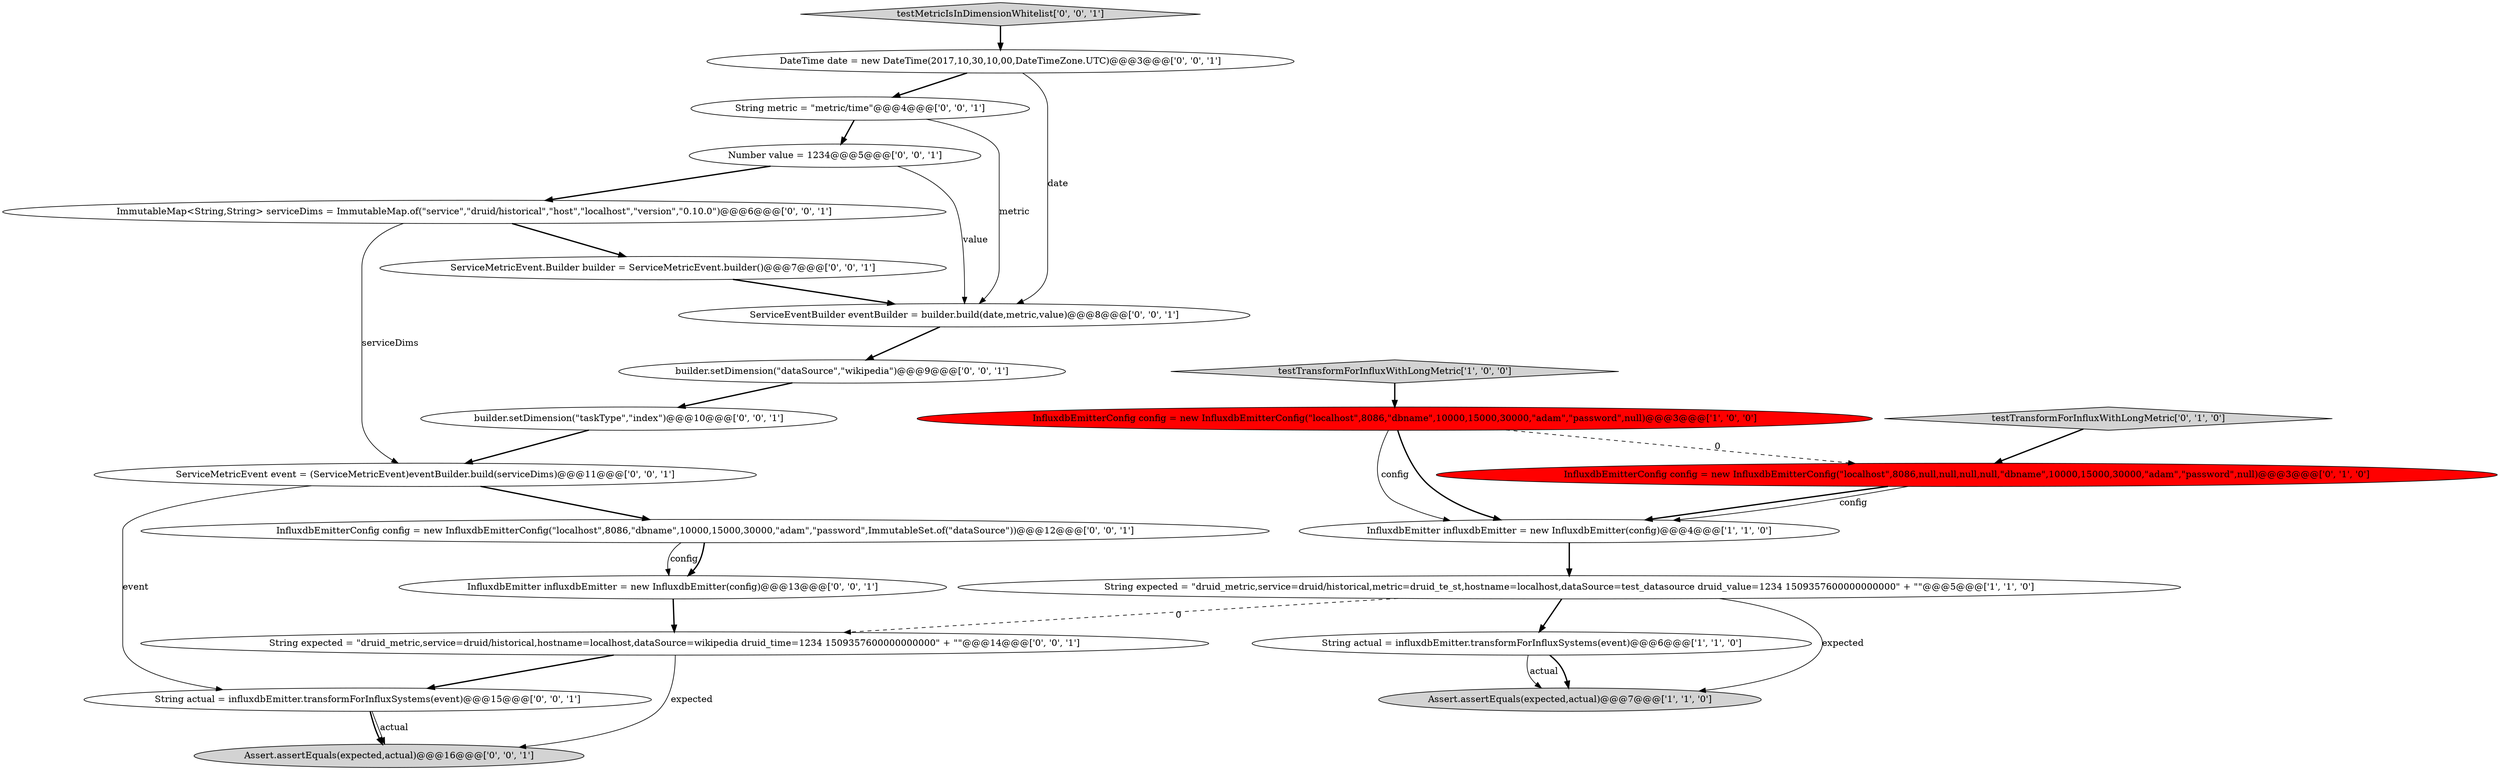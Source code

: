 digraph {
8 [style = filled, label = "String expected = \"druid_metric,service=druid/historical,hostname=localhost,dataSource=wikipedia druid_time=1234 1509357600000000000\" + \"\"@@@14@@@['0', '0', '1']", fillcolor = white, shape = ellipse image = "AAA0AAABBB3BBB"];
0 [style = filled, label = "String expected = \"druid_metric,service=druid/historical,metric=druid_te_st,hostname=localhost,dataSource=test_datasource druid_value=1234 1509357600000000000\" + \"\"@@@5@@@['1', '1', '0']", fillcolor = white, shape = ellipse image = "AAA0AAABBB1BBB"];
11 [style = filled, label = "ServiceEventBuilder eventBuilder = builder.build(date,metric,value)@@@8@@@['0', '0', '1']", fillcolor = white, shape = ellipse image = "AAA0AAABBB3BBB"];
15 [style = filled, label = "DateTime date = new DateTime(2017,10,30,10,00,DateTimeZone.UTC)@@@3@@@['0', '0', '1']", fillcolor = white, shape = ellipse image = "AAA0AAABBB3BBB"];
20 [style = filled, label = "String metric = \"metric/time\"@@@4@@@['0', '0', '1']", fillcolor = white, shape = ellipse image = "AAA0AAABBB3BBB"];
1 [style = filled, label = "InfluxdbEmitterConfig config = new InfluxdbEmitterConfig(\"localhost\",8086,\"dbname\",10000,15000,30000,\"adam\",\"password\",null)@@@3@@@['1', '0', '0']", fillcolor = red, shape = ellipse image = "AAA1AAABBB1BBB"];
12 [style = filled, label = "builder.setDimension(\"dataSource\",\"wikipedia\")@@@9@@@['0', '0', '1']", fillcolor = white, shape = ellipse image = "AAA0AAABBB3BBB"];
22 [style = filled, label = "Assert.assertEquals(expected,actual)@@@16@@@['0', '0', '1']", fillcolor = lightgray, shape = ellipse image = "AAA0AAABBB3BBB"];
19 [style = filled, label = "ImmutableMap<String,String> serviceDims = ImmutableMap.of(\"service\",\"druid/historical\",\"host\",\"localhost\",\"version\",\"0.10.0\")@@@6@@@['0', '0', '1']", fillcolor = white, shape = ellipse image = "AAA0AAABBB3BBB"];
6 [style = filled, label = "InfluxdbEmitterConfig config = new InfluxdbEmitterConfig(\"localhost\",8086,null,null,null,null,\"dbname\",10000,15000,30000,\"adam\",\"password\",null)@@@3@@@['0', '1', '0']", fillcolor = red, shape = ellipse image = "AAA1AAABBB2BBB"];
3 [style = filled, label = "Assert.assertEquals(expected,actual)@@@7@@@['1', '1', '0']", fillcolor = lightgray, shape = ellipse image = "AAA0AAABBB1BBB"];
16 [style = filled, label = "ServiceMetricEvent.Builder builder = ServiceMetricEvent.builder()@@@7@@@['0', '0', '1']", fillcolor = white, shape = ellipse image = "AAA0AAABBB3BBB"];
18 [style = filled, label = "Number value = 1234@@@5@@@['0', '0', '1']", fillcolor = white, shape = ellipse image = "AAA0AAABBB3BBB"];
17 [style = filled, label = "builder.setDimension(\"taskType\",\"index\")@@@10@@@['0', '0', '1']", fillcolor = white, shape = ellipse image = "AAA0AAABBB3BBB"];
10 [style = filled, label = "InfluxdbEmitterConfig config = new InfluxdbEmitterConfig(\"localhost\",8086,\"dbname\",10000,15000,30000,\"adam\",\"password\",ImmutableSet.of(\"dataSource\"))@@@12@@@['0', '0', '1']", fillcolor = white, shape = ellipse image = "AAA0AAABBB3BBB"];
21 [style = filled, label = "InfluxdbEmitter influxdbEmitter = new InfluxdbEmitter(config)@@@13@@@['0', '0', '1']", fillcolor = white, shape = ellipse image = "AAA0AAABBB3BBB"];
14 [style = filled, label = "String actual = influxdbEmitter.transformForInfluxSystems(event)@@@15@@@['0', '0', '1']", fillcolor = white, shape = ellipse image = "AAA0AAABBB3BBB"];
2 [style = filled, label = "InfluxdbEmitter influxdbEmitter = new InfluxdbEmitter(config)@@@4@@@['1', '1', '0']", fillcolor = white, shape = ellipse image = "AAA0AAABBB1BBB"];
7 [style = filled, label = "testTransformForInfluxWithLongMetric['0', '1', '0']", fillcolor = lightgray, shape = diamond image = "AAA0AAABBB2BBB"];
9 [style = filled, label = "testMetricIsInDimensionWhitelist['0', '0', '1']", fillcolor = lightgray, shape = diamond image = "AAA0AAABBB3BBB"];
13 [style = filled, label = "ServiceMetricEvent event = (ServiceMetricEvent)eventBuilder.build(serviceDims)@@@11@@@['0', '0', '1']", fillcolor = white, shape = ellipse image = "AAA0AAABBB3BBB"];
5 [style = filled, label = "String actual = influxdbEmitter.transformForInfluxSystems(event)@@@6@@@['1', '1', '0']", fillcolor = white, shape = ellipse image = "AAA0AAABBB1BBB"];
4 [style = filled, label = "testTransformForInfluxWithLongMetric['1', '0', '0']", fillcolor = lightgray, shape = diamond image = "AAA0AAABBB1BBB"];
5->3 [style = bold, label=""];
13->10 [style = bold, label=""];
15->11 [style = solid, label="date"];
16->11 [style = bold, label=""];
5->3 [style = solid, label="actual"];
8->22 [style = solid, label="expected"];
10->21 [style = solid, label="config"];
12->17 [style = bold, label=""];
14->22 [style = bold, label=""];
18->19 [style = bold, label=""];
21->8 [style = bold, label=""];
8->14 [style = bold, label=""];
11->12 [style = bold, label=""];
10->21 [style = bold, label=""];
19->13 [style = solid, label="serviceDims"];
0->3 [style = solid, label="expected"];
19->16 [style = bold, label=""];
6->2 [style = bold, label=""];
20->18 [style = bold, label=""];
13->14 [style = solid, label="event"];
2->0 [style = bold, label=""];
18->11 [style = solid, label="value"];
14->22 [style = solid, label="actual"];
6->2 [style = solid, label="config"];
15->20 [style = bold, label=""];
9->15 [style = bold, label=""];
1->6 [style = dashed, label="0"];
7->6 [style = bold, label=""];
1->2 [style = solid, label="config"];
0->8 [style = dashed, label="0"];
1->2 [style = bold, label=""];
4->1 [style = bold, label=""];
17->13 [style = bold, label=""];
0->5 [style = bold, label=""];
20->11 [style = solid, label="metric"];
}
